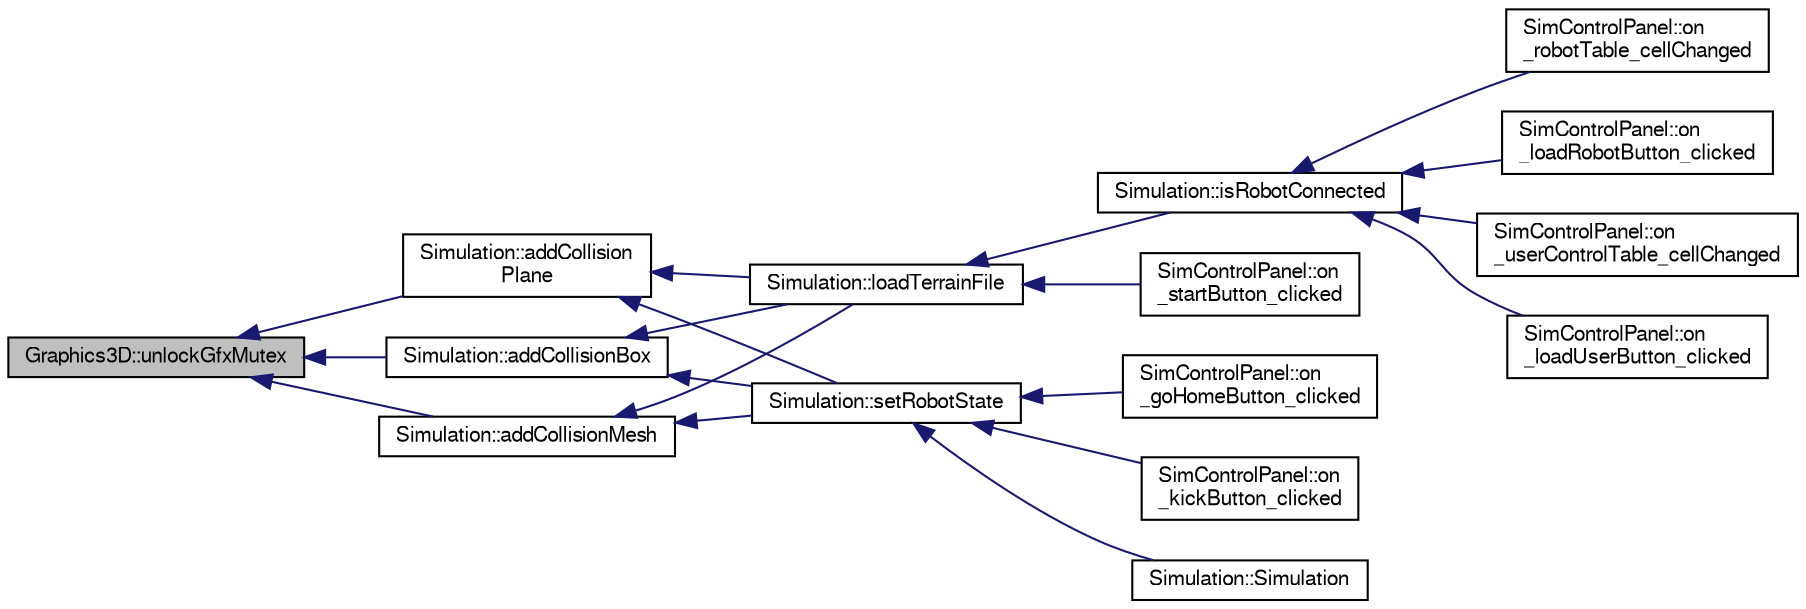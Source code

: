 digraph "Graphics3D::unlockGfxMutex"
{
  edge [fontname="FreeSans",fontsize="10",labelfontname="FreeSans",labelfontsize="10"];
  node [fontname="FreeSans",fontsize="10",shape=record];
  rankdir="LR";
  Node1 [label="Graphics3D::unlockGfxMutex",height=0.2,width=0.4,color="black", fillcolor="grey75", style="filled", fontcolor="black"];
  Node1 -> Node2 [dir="back",color="midnightblue",fontsize="10",style="solid",fontname="FreeSans"];
  Node2 [label="Simulation::addCollision\lPlane",height=0.2,width=0.4,color="black", fillcolor="white", style="filled",URL="$dd/d14/class_simulation.html#a20c4e8286bb7880f186e0aa3fe5f103e"];
  Node2 -> Node3 [dir="back",color="midnightblue",fontsize="10",style="solid",fontname="FreeSans"];
  Node3 [label="Simulation::loadTerrainFile",height=0.2,width=0.4,color="black", fillcolor="white", style="filled",URL="$dd/d14/class_simulation.html#ad3b3a11e3a8d6e2119dbcf538802d5cf"];
  Node3 -> Node4 [dir="back",color="midnightblue",fontsize="10",style="solid",fontname="FreeSans"];
  Node4 [label="SimControlPanel::on\l_startButton_clicked",height=0.2,width=0.4,color="black", fillcolor="white", style="filled",URL="$d1/d22/class_sim_control_panel.html#afdfa6b365805d23d5438862de97856ae"];
  Node3 -> Node5 [dir="back",color="midnightblue",fontsize="10",style="solid",fontname="FreeSans"];
  Node5 [label="Simulation::isRobotConnected",height=0.2,width=0.4,color="black", fillcolor="white", style="filled",URL="$dd/d14/class_simulation.html#a84d72d5cddf1b6b5dbbe94f83a448958"];
  Node5 -> Node6 [dir="back",color="midnightblue",fontsize="10",style="solid",fontname="FreeSans"];
  Node6 [label="SimControlPanel::on\l_robotTable_cellChanged",height=0.2,width=0.4,color="black", fillcolor="white", style="filled",URL="$d1/d22/class_sim_control_panel.html#aac45ac89880d2d316de41365cd6b7cfb"];
  Node5 -> Node7 [dir="back",color="midnightblue",fontsize="10",style="solid",fontname="FreeSans"];
  Node7 [label="SimControlPanel::on\l_loadRobotButton_clicked",height=0.2,width=0.4,color="black", fillcolor="white", style="filled",URL="$d1/d22/class_sim_control_panel.html#a932918fe9325002dec7f5585c4bfc4f3"];
  Node5 -> Node8 [dir="back",color="midnightblue",fontsize="10",style="solid",fontname="FreeSans"];
  Node8 [label="SimControlPanel::on\l_userControlTable_cellChanged",height=0.2,width=0.4,color="black", fillcolor="white", style="filled",URL="$d1/d22/class_sim_control_panel.html#a0228e09f693480d3975515c2536dd9d2"];
  Node5 -> Node9 [dir="back",color="midnightblue",fontsize="10",style="solid",fontname="FreeSans"];
  Node9 [label="SimControlPanel::on\l_loadUserButton_clicked",height=0.2,width=0.4,color="black", fillcolor="white", style="filled",URL="$d1/d22/class_sim_control_panel.html#a9a891de8902696e8c1775978d517ed58"];
  Node2 -> Node10 [dir="back",color="midnightblue",fontsize="10",style="solid",fontname="FreeSans"];
  Node10 [label="Simulation::setRobotState",height=0.2,width=0.4,color="black", fillcolor="white", style="filled",URL="$dd/d14/class_simulation.html#a8a3a6fa9691b58d5dc614d98b8e4fefb"];
  Node10 -> Node11 [dir="back",color="midnightblue",fontsize="10",style="solid",fontname="FreeSans"];
  Node11 [label="SimControlPanel::on\l_goHomeButton_clicked",height=0.2,width=0.4,color="black", fillcolor="white", style="filled",URL="$d1/d22/class_sim_control_panel.html#a9fd8fa720052f15525637834f456c465"];
  Node10 -> Node12 [dir="back",color="midnightblue",fontsize="10",style="solid",fontname="FreeSans"];
  Node12 [label="SimControlPanel::on\l_kickButton_clicked",height=0.2,width=0.4,color="black", fillcolor="white", style="filled",URL="$d1/d22/class_sim_control_panel.html#a18191363c7461cd1af623e790df2e71e"];
  Node10 -> Node13 [dir="back",color="midnightblue",fontsize="10",style="solid",fontname="FreeSans"];
  Node13 [label="Simulation::Simulation",height=0.2,width=0.4,color="black", fillcolor="white", style="filled",URL="$dd/d14/class_simulation.html#a6bf59d648bef2114a09ea3d81998ee3e"];
  Node1 -> Node14 [dir="back",color="midnightblue",fontsize="10",style="solid",fontname="FreeSans"];
  Node14 [label="Simulation::addCollisionBox",height=0.2,width=0.4,color="black", fillcolor="white", style="filled",URL="$dd/d14/class_simulation.html#a33e67c5154f5fdbab0d49f23777f4313"];
  Node14 -> Node3 [dir="back",color="midnightblue",fontsize="10",style="solid",fontname="FreeSans"];
  Node14 -> Node10 [dir="back",color="midnightblue",fontsize="10",style="solid",fontname="FreeSans"];
  Node1 -> Node15 [dir="back",color="midnightblue",fontsize="10",style="solid",fontname="FreeSans"];
  Node15 [label="Simulation::addCollisionMesh",height=0.2,width=0.4,color="black", fillcolor="white", style="filled",URL="$dd/d14/class_simulation.html#afae53444e828ca1ce1a8b20d2f9fecc6"];
  Node15 -> Node3 [dir="back",color="midnightblue",fontsize="10",style="solid",fontname="FreeSans"];
  Node15 -> Node10 [dir="back",color="midnightblue",fontsize="10",style="solid",fontname="FreeSans"];
}

